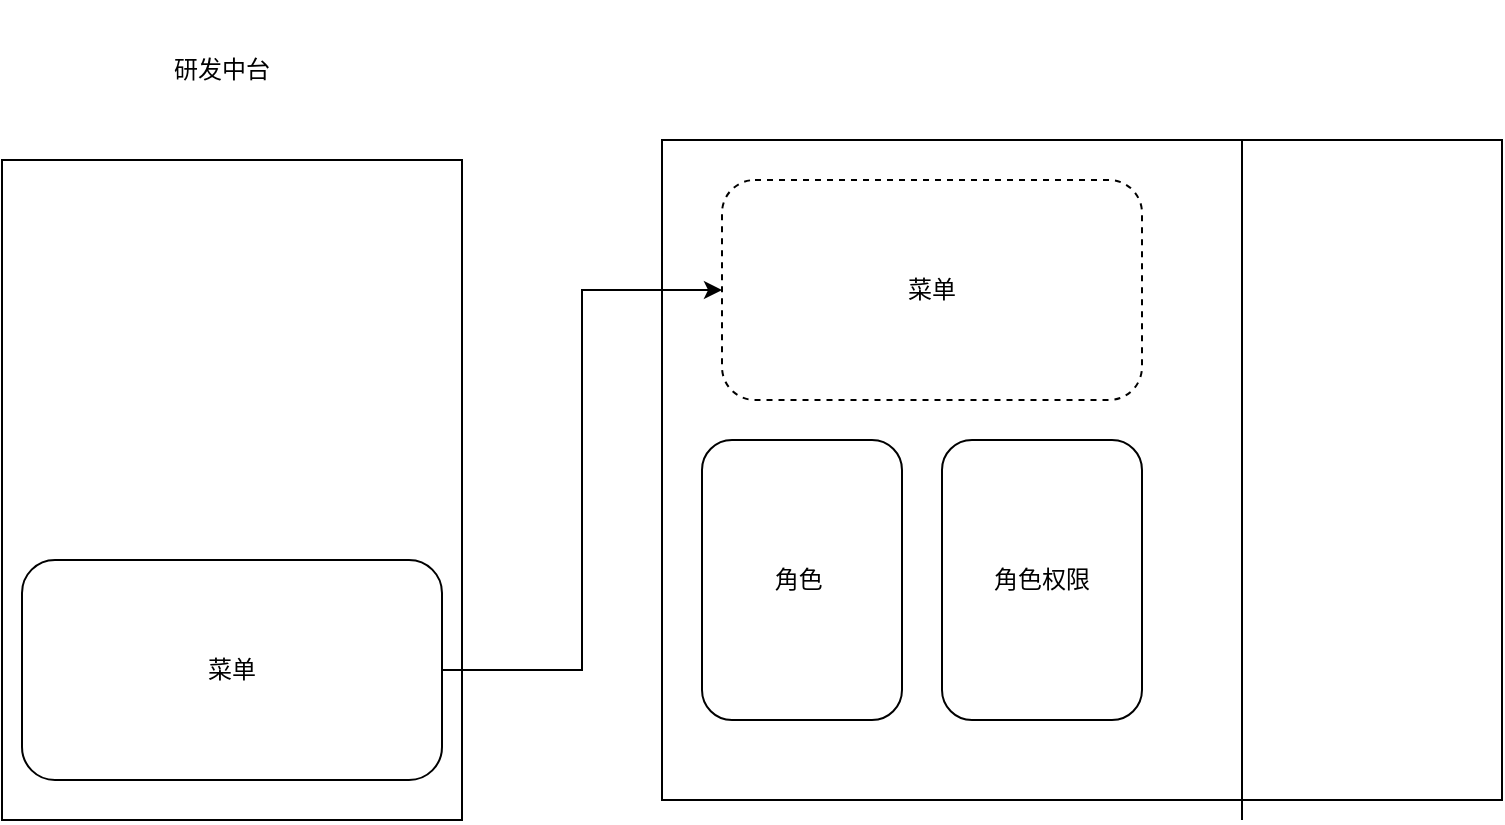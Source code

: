 <mxfile version="18.0.7" type="github">
  <diagram id="bURpGb17ZqjAIcp8gYNU" name="Page-1">
    <mxGraphModel dx="1038" dy="571" grid="1" gridSize="10" guides="1" tooltips="1" connect="1" arrows="1" fold="1" page="1" pageScale="1" pageWidth="827" pageHeight="1169" math="0" shadow="0">
      <root>
        <mxCell id="0" />
        <mxCell id="1" parent="0" />
        <mxCell id="RIX8hU53r9PgMsLvg3Ds-4" value="" style="rounded=0;whiteSpace=wrap;html=1;" parent="1" vertex="1">
          <mxGeometry x="340" y="480" width="420" height="330" as="geometry" />
        </mxCell>
        <mxCell id="RIX8hU53r9PgMsLvg3Ds-1" value="" style="rounded=0;whiteSpace=wrap;html=1;" parent="1" vertex="1">
          <mxGeometry x="10" y="490" width="230" height="330" as="geometry" />
        </mxCell>
        <mxCell id="RIX8hU53r9PgMsLvg3Ds-6" style="edgeStyle=orthogonalEdgeStyle;rounded=0;orthogonalLoop=1;jettySize=auto;html=1;entryX=0;entryY=0.5;entryDx=0;entryDy=0;" parent="1" source="RIX8hU53r9PgMsLvg3Ds-2" target="RIX8hU53r9PgMsLvg3Ds-5" edge="1">
          <mxGeometry relative="1" as="geometry" />
        </mxCell>
        <mxCell id="RIX8hU53r9PgMsLvg3Ds-2" value="菜单" style="rounded=1;whiteSpace=wrap;html=1;" parent="1" vertex="1">
          <mxGeometry x="20" y="690" width="210" height="110" as="geometry" />
        </mxCell>
        <mxCell id="RIX8hU53r9PgMsLvg3Ds-3" value="研发中台" style="text;html=1;strokeColor=none;fillColor=none;align=center;verticalAlign=middle;whiteSpace=wrap;rounded=0;" parent="1" vertex="1">
          <mxGeometry x="10" y="410" width="220" height="70" as="geometry" />
        </mxCell>
        <mxCell id="RIX8hU53r9PgMsLvg3Ds-5" value="菜单" style="rounded=1;whiteSpace=wrap;html=1;dashed=1;" parent="1" vertex="1">
          <mxGeometry x="370" y="500" width="210" height="110" as="geometry" />
        </mxCell>
        <mxCell id="kIe1R308I3wS3oBuVrrd-1" value="角色&amp;nbsp;" style="rounded=1;whiteSpace=wrap;html=1;" vertex="1" parent="1">
          <mxGeometry x="360" y="630" width="100" height="140" as="geometry" />
        </mxCell>
        <mxCell id="kIe1R308I3wS3oBuVrrd-2" value="角色权限" style="rounded=1;whiteSpace=wrap;html=1;" vertex="1" parent="1">
          <mxGeometry x="480" y="630" width="100" height="140" as="geometry" />
        </mxCell>
        <mxCell id="kIe1R308I3wS3oBuVrrd-3" value="" style="endArrow=none;html=1;rounded=0;" edge="1" parent="1">
          <mxGeometry width="50" height="50" relative="1" as="geometry">
            <mxPoint x="630" y="480" as="sourcePoint" />
            <mxPoint x="630" y="820" as="targetPoint" />
          </mxGeometry>
        </mxCell>
      </root>
    </mxGraphModel>
  </diagram>
</mxfile>

